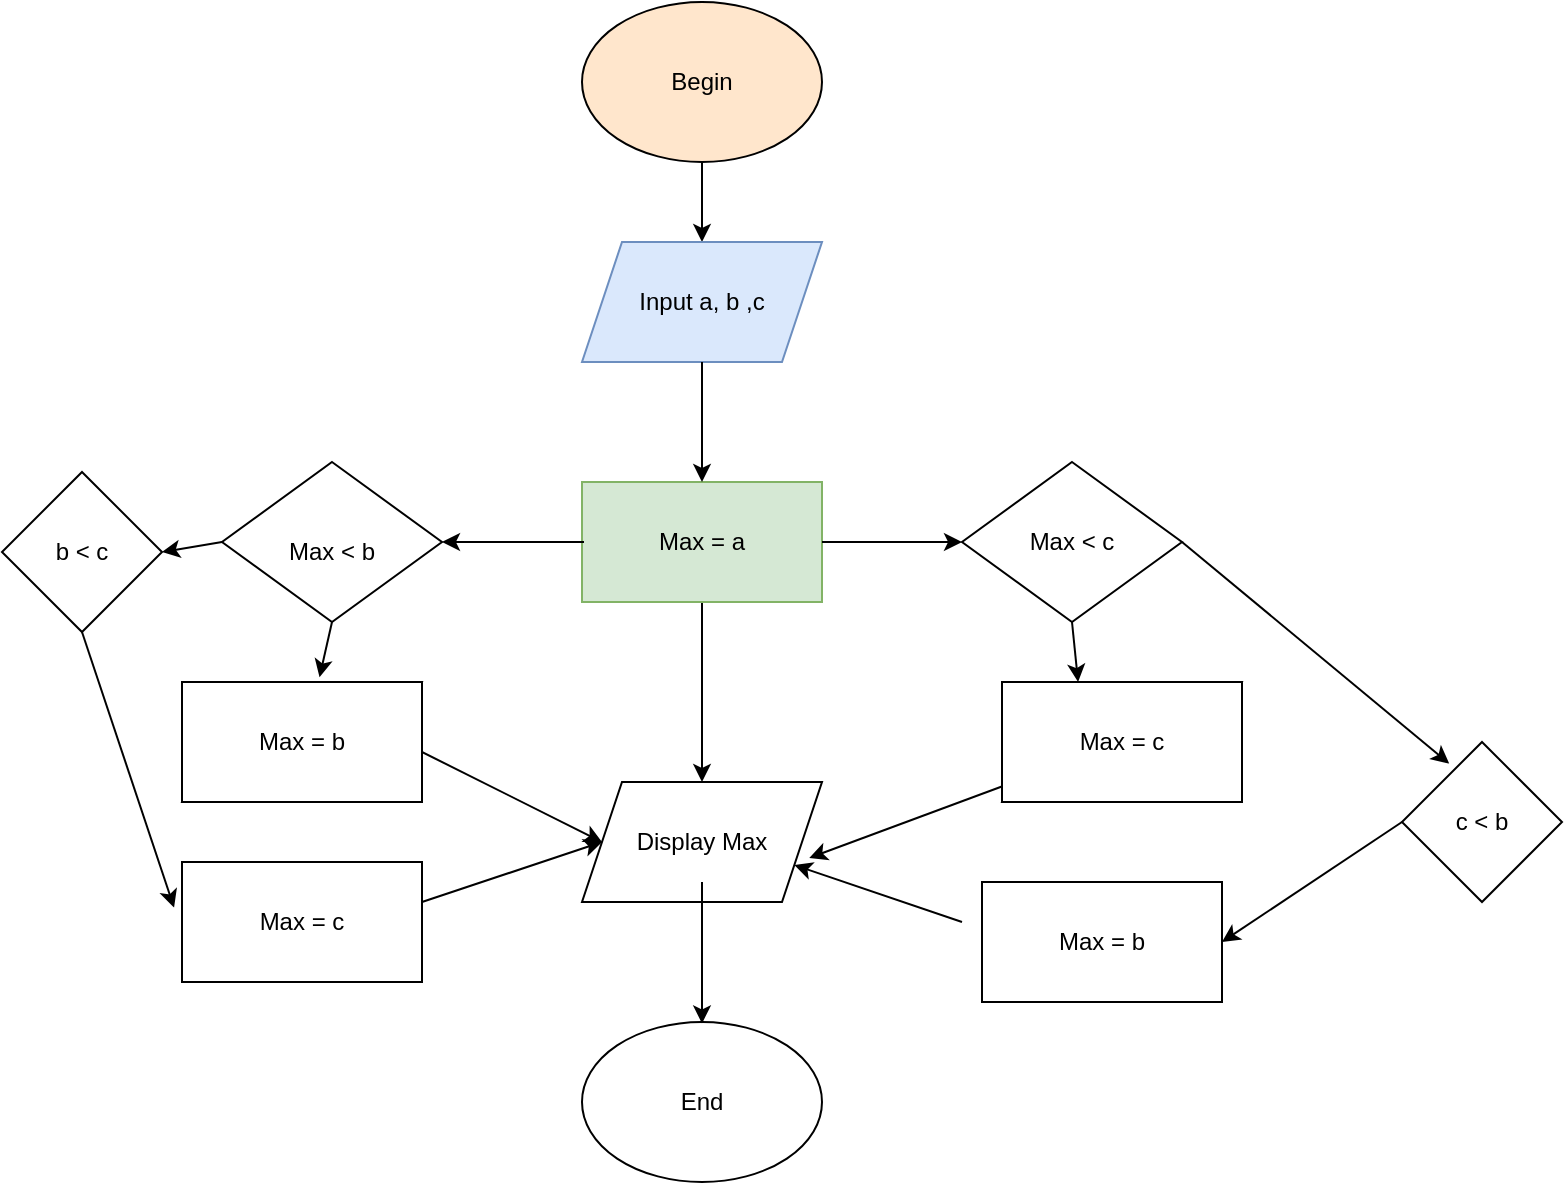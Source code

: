 <mxfile version="14.6.9" type="google"><diagram id="WeJBasD6Y9PhLtQw5vVC" name="Page-1"><mxGraphModel dx="1278" dy="523" grid="1" gridSize="10" guides="1" tooltips="1" connect="1" arrows="1" fold="1" page="1" pageScale="1" pageWidth="850" pageHeight="1100" math="0" shadow="0"><root><mxCell id="0"/><mxCell id="1" parent="0"/><mxCell id="IBSFikvJqA71gB79249c-11" value="" style="edgeStyle=orthogonalEdgeStyle;rounded=0;orthogonalLoop=1;jettySize=auto;html=1;" parent="1" source="IBSFikvJqA71gB79249c-1" target="IBSFikvJqA71gB79249c-2" edge="1"><mxGeometry relative="1" as="geometry"/></mxCell><mxCell id="IBSFikvJqA71gB79249c-1" value="" style="ellipse;whiteSpace=wrap;html=1;fillColor=#ffe6cc;strokeColor=#000000;" parent="1" vertex="1"><mxGeometry x="290" y="40" width="120" height="80" as="geometry"/></mxCell><mxCell id="IBSFikvJqA71gB79249c-2" value="Input a, b ,c" style="shape=parallelogram;perimeter=parallelogramPerimeter;whiteSpace=wrap;html=1;fixedSize=1;fillColor=#dae8fc;strokeColor=#6c8ebf;" parent="1" vertex="1"><mxGeometry x="290" y="160" width="120" height="60" as="geometry"/></mxCell><mxCell id="IBSFikvJqA71gB79249c-7" value="" style="edgeStyle=orthogonalEdgeStyle;rounded=0;orthogonalLoop=1;jettySize=auto;html=1;entryX=0.5;entryY=0;entryDx=0;entryDy=0;" parent="1" source="IBSFikvJqA71gB79249c-4" target="2HC0XPYkTktdr1ShtE7c-14" edge="1"><mxGeometry relative="1" as="geometry"><mxPoint x="350" y="390" as="targetPoint"/></mxGeometry></mxCell><mxCell id="IBSFikvJqA71gB79249c-4" value="" style="rounded=0;whiteSpace=wrap;html=1;fillColor=#d5e8d4;strokeColor=#82b366;" parent="1" vertex="1"><mxGeometry x="290" y="280" width="120" height="60" as="geometry"/></mxCell><mxCell id="IBSFikvJqA71gB79249c-13" value="" style="endArrow=classic;html=1;entryX=0.5;entryY=0;entryDx=0;entryDy=0;exitX=0.5;exitY=1;exitDx=0;exitDy=0;" parent="1" source="IBSFikvJqA71gB79249c-2" target="IBSFikvJqA71gB79249c-4" edge="1"><mxGeometry width="50" height="50" relative="1" as="geometry"><mxPoint x="320" y="280" as="sourcePoint"/><mxPoint x="370" y="230" as="targetPoint"/></mxGeometry></mxCell><mxCell id="IBSFikvJqA71gB79249c-14" value="Begin" style="text;html=1;strokeColor=none;fillColor=none;align=center;verticalAlign=middle;whiteSpace=wrap;rounded=0;" parent="1" vertex="1"><mxGeometry x="310" y="60" width="80" height="40" as="geometry"/></mxCell><mxCell id="2HC0XPYkTktdr1ShtE7c-1" value="Max = a" style="text;html=1;strokeColor=none;fillColor=none;align=center;verticalAlign=middle;whiteSpace=wrap;rounded=0;" vertex="1" parent="1"><mxGeometry x="300" y="290" width="100" height="40" as="geometry"/></mxCell><mxCell id="2HC0XPYkTktdr1ShtE7c-7" value="" style="rhombus;whiteSpace=wrap;html=1;strokeColor=#000000;" vertex="1" parent="1"><mxGeometry x="110" y="270" width="110" height="80" as="geometry"/></mxCell><mxCell id="2HC0XPYkTktdr1ShtE7c-8" value="" style="rhombus;whiteSpace=wrap;html=1;strokeColor=#000000;" vertex="1" parent="1"><mxGeometry x="480" y="270" width="110" height="80" as="geometry"/></mxCell><mxCell id="2HC0XPYkTktdr1ShtE7c-9" value="" style="endArrow=classic;html=1;" edge="1" parent="1"><mxGeometry width="50" height="50" relative="1" as="geometry"><mxPoint x="291" y="310" as="sourcePoint"/><mxPoint x="220" y="310" as="targetPoint"/><Array as="points"><mxPoint x="220" y="310"/></Array></mxGeometry></mxCell><mxCell id="2HC0XPYkTktdr1ShtE7c-10" value="" style="endArrow=classic;html=1;exitX=1;exitY=0.5;exitDx=0;exitDy=0;" edge="1" parent="1" source="IBSFikvJqA71gB79249c-4"><mxGeometry width="50" height="50" relative="1" as="geometry"><mxPoint x="410" y="340" as="sourcePoint"/><mxPoint x="480" y="310" as="targetPoint"/></mxGeometry></mxCell><mxCell id="2HC0XPYkTktdr1ShtE7c-11" value="Max &amp;lt; b" style="text;html=1;strokeColor=none;fillColor=none;align=center;verticalAlign=middle;whiteSpace=wrap;rounded=0;" vertex="1" parent="1"><mxGeometry x="130" y="300" width="70" height="30" as="geometry"/></mxCell><mxCell id="2HC0XPYkTktdr1ShtE7c-13" value="Max &amp;lt; c" style="text;html=1;strokeColor=none;fillColor=none;align=center;verticalAlign=middle;whiteSpace=wrap;rounded=0;" vertex="1" parent="1"><mxGeometry x="500" y="300" width="70" height="20" as="geometry"/></mxCell><mxCell id="2HC0XPYkTktdr1ShtE7c-14" value="" style="shape=parallelogram;perimeter=parallelogramPerimeter;whiteSpace=wrap;html=1;fixedSize=1;strokeColor=#000000;" vertex="1" parent="1"><mxGeometry x="290" y="430" width="120" height="60" as="geometry"/></mxCell><mxCell id="2HC0XPYkTktdr1ShtE7c-15" value="Display Max" style="text;html=1;strokeColor=none;fillColor=none;align=center;verticalAlign=middle;whiteSpace=wrap;rounded=0;" vertex="1" parent="1"><mxGeometry x="310" y="440" width="80" height="40" as="geometry"/></mxCell><mxCell id="2HC0XPYkTktdr1ShtE7c-16" value="" style="ellipse;whiteSpace=wrap;html=1;strokeColor=#000000;" vertex="1" parent="1"><mxGeometry x="290" y="550" width="120" height="80" as="geometry"/></mxCell><mxCell id="2HC0XPYkTktdr1ShtE7c-17" value="" style="endArrow=classic;html=1;" edge="1" parent="1" source="2HC0XPYkTktdr1ShtE7c-15"><mxGeometry width="50" height="50" relative="1" as="geometry"><mxPoint x="350" y="530" as="sourcePoint"/><mxPoint x="350" y="550.711" as="targetPoint"/></mxGeometry></mxCell><mxCell id="2HC0XPYkTktdr1ShtE7c-18" value="End" style="text;html=1;strokeColor=none;fillColor=none;align=center;verticalAlign=middle;whiteSpace=wrap;rounded=0;" vertex="1" parent="1"><mxGeometry x="320" y="570" width="60" height="40" as="geometry"/></mxCell><mxCell id="2HC0XPYkTktdr1ShtE7c-19" value="" style="shape=parallelogram;perimeter=parallelogramPerimeter;whiteSpace=wrap;html=1;fixedSize=1;strokeColor=#000000;" vertex="1" parent="1"><mxGeometry x="90" y="380" width="120" height="60" as="geometry"/></mxCell><mxCell id="2HC0XPYkTktdr1ShtE7c-20" value="" style="shape=parallelogram;perimeter=parallelogramPerimeter;whiteSpace=wrap;html=1;fixedSize=1;strokeColor=#000000;" vertex="1" parent="1"><mxGeometry x="500" y="380" width="120" height="60" as="geometry"/></mxCell><mxCell id="2HC0XPYkTktdr1ShtE7c-21" value="" style="endArrow=classic;html=1;exitX=1;exitY=0.5;exitDx=0;exitDy=0;entryX=0;entryY=0.5;entryDx=0;entryDy=0;" edge="1" parent="1" source="2HC0XPYkTktdr1ShtE7c-19" target="2HC0XPYkTktdr1ShtE7c-14"><mxGeometry width="50" height="50" relative="1" as="geometry"><mxPoint x="220" y="470" as="sourcePoint"/><mxPoint x="270" y="420" as="targetPoint"/></mxGeometry></mxCell><mxCell id="2HC0XPYkTktdr1ShtE7c-22" value="" style="endArrow=classic;html=1;entryX=0.947;entryY=0.633;entryDx=0;entryDy=0;entryPerimeter=0;" edge="1" parent="1" source="2HC0XPYkTktdr1ShtE7c-20" target="2HC0XPYkTktdr1ShtE7c-14"><mxGeometry width="50" height="50" relative="1" as="geometry"><mxPoint x="430" y="450" as="sourcePoint"/><mxPoint x="480" y="400" as="targetPoint"/></mxGeometry></mxCell><mxCell id="2HC0XPYkTktdr1ShtE7c-23" value="" style="endArrow=classic;html=1;exitX=0.5;exitY=1;exitDx=0;exitDy=0;entryX=0.573;entryY=-0.04;entryDx=0;entryDy=0;entryPerimeter=0;" edge="1" parent="1" source="2HC0XPYkTktdr1ShtE7c-7" target="2HC0XPYkTktdr1ShtE7c-19"><mxGeometry width="50" height="50" relative="1" as="geometry"><mxPoint x="130" y="390" as="sourcePoint"/><mxPoint x="180" y="340" as="targetPoint"/></mxGeometry></mxCell><mxCell id="2HC0XPYkTktdr1ShtE7c-24" value="" style="endArrow=classic;html=1;exitX=0.5;exitY=1;exitDx=0;exitDy=0;entryX=0.317;entryY=0;entryDx=0;entryDy=0;entryPerimeter=0;" edge="1" parent="1" source="2HC0XPYkTktdr1ShtE7c-8" target="2HC0XPYkTktdr1ShtE7c-20"><mxGeometry width="50" height="50" relative="1" as="geometry"><mxPoint x="530" y="390" as="sourcePoint"/><mxPoint x="580" y="340" as="targetPoint"/></mxGeometry></mxCell><mxCell id="2HC0XPYkTktdr1ShtE7c-25" value="Max = b" style="text;html=1;strokeColor=none;fillColor=none;align=center;verticalAlign=middle;whiteSpace=wrap;rounded=0;" vertex="1" parent="1"><mxGeometry x="120" y="390" width="60" height="40" as="geometry"/></mxCell><mxCell id="2HC0XPYkTktdr1ShtE7c-26" value="Max = c" style="text;html=1;strokeColor=none;fillColor=none;align=center;verticalAlign=middle;whiteSpace=wrap;rounded=0;" vertex="1" parent="1"><mxGeometry x="530" y="390" width="60" height="40" as="geometry"/></mxCell><mxCell id="2HC0XPYkTktdr1ShtE7c-28" value="" style="endArrow=classic;html=1;entryX=0;entryY=0.5;entryDx=0;entryDy=0;" edge="1" parent="1" target="2HC0XPYkTktdr1ShtE7c-14"><mxGeometry width="50" height="50" relative="1" as="geometry"><mxPoint x="210" y="490" as="sourcePoint"/><mxPoint x="290" y="460" as="targetPoint"/></mxGeometry></mxCell><mxCell id="2HC0XPYkTktdr1ShtE7c-29" value="" style="rounded=0;whiteSpace=wrap;html=1;strokeColor=#000000;" vertex="1" parent="1"><mxGeometry x="90" y="380" width="120" height="60" as="geometry"/></mxCell><mxCell id="2HC0XPYkTktdr1ShtE7c-30" value="" style="rounded=0;whiteSpace=wrap;html=1;strokeColor=#000000;" vertex="1" parent="1"><mxGeometry x="500" y="380" width="120" height="60" as="geometry"/></mxCell><mxCell id="2HC0XPYkTktdr1ShtE7c-31" value="" style="rounded=0;whiteSpace=wrap;html=1;strokeColor=#000000;" vertex="1" parent="1"><mxGeometry x="90" y="470" width="120" height="60" as="geometry"/></mxCell><mxCell id="2HC0XPYkTktdr1ShtE7c-32" value="" style="endArrow=classic;html=1;entryX=1;entryY=0.75;entryDx=0;entryDy=0;" edge="1" parent="1" target="2HC0XPYkTktdr1ShtE7c-14"><mxGeometry width="50" height="50" relative="1" as="geometry"><mxPoint x="480" y="500" as="sourcePoint"/><mxPoint x="460" y="480" as="targetPoint"/></mxGeometry></mxCell><mxCell id="2HC0XPYkTktdr1ShtE7c-33" value="" style="rounded=0;whiteSpace=wrap;html=1;strokeColor=#000000;" vertex="1" parent="1"><mxGeometry x="490" y="480" width="120" height="60" as="geometry"/></mxCell><mxCell id="2HC0XPYkTktdr1ShtE7c-34" value="" style="rhombus;whiteSpace=wrap;html=1;strokeColor=#000000;" vertex="1" parent="1"><mxGeometry x="700" y="410" width="80" height="80" as="geometry"/></mxCell><mxCell id="2HC0XPYkTktdr1ShtE7c-35" value="" style="rhombus;whiteSpace=wrap;html=1;strokeColor=#000000;" vertex="1" parent="1"><mxGeometry y="275" width="80" height="80" as="geometry"/></mxCell><mxCell id="2HC0XPYkTktdr1ShtE7c-36" value="b &amp;lt; c" style="text;html=1;strokeColor=none;fillColor=none;align=center;verticalAlign=middle;whiteSpace=wrap;rounded=0;" vertex="1" parent="1"><mxGeometry x="20" y="300" width="40" height="30" as="geometry"/></mxCell><mxCell id="2HC0XPYkTktdr1ShtE7c-37" value="" style="endArrow=classic;html=1;exitX=0;exitY=0.5;exitDx=0;exitDy=0;entryX=1;entryY=0.5;entryDx=0;entryDy=0;" edge="1" parent="1" source="2HC0XPYkTktdr1ShtE7c-7" target="2HC0XPYkTktdr1ShtE7c-35"><mxGeometry width="50" height="50" relative="1" as="geometry"><mxPoint x="70" y="340" as="sourcePoint"/><mxPoint x="120" y="290" as="targetPoint"/></mxGeometry></mxCell><mxCell id="2HC0XPYkTktdr1ShtE7c-38" value="" style="endArrow=classic;html=1;exitX=0.5;exitY=1;exitDx=0;exitDy=0;entryX=-0.033;entryY=0.38;entryDx=0;entryDy=0;entryPerimeter=0;" edge="1" parent="1" source="2HC0XPYkTktdr1ShtE7c-35" target="2HC0XPYkTktdr1ShtE7c-31"><mxGeometry width="50" height="50" relative="1" as="geometry"><mxPoint x="20" y="450" as="sourcePoint"/><mxPoint x="70" y="400" as="targetPoint"/></mxGeometry></mxCell><mxCell id="2HC0XPYkTktdr1ShtE7c-39" value="Max = b" style="text;html=1;strokeColor=none;fillColor=none;align=center;verticalAlign=middle;whiteSpace=wrap;rounded=0;" vertex="1" parent="1"><mxGeometry x="110" y="390" width="80" height="40" as="geometry"/></mxCell><mxCell id="2HC0XPYkTktdr1ShtE7c-40" value="Max = c" style="text;html=1;strokeColor=none;fillColor=none;align=center;verticalAlign=middle;whiteSpace=wrap;rounded=0;" vertex="1" parent="1"><mxGeometry x="110" y="480" width="80" height="40" as="geometry"/></mxCell><mxCell id="2HC0XPYkTktdr1ShtE7c-42" value="" style="endArrow=classic;html=1;entryX=1;entryY=0.5;entryDx=0;entryDy=0;exitX=0;exitY=0.5;exitDx=0;exitDy=0;" edge="1" parent="1" source="2HC0XPYkTktdr1ShtE7c-34" target="2HC0XPYkTktdr1ShtE7c-33"><mxGeometry width="50" height="50" relative="1" as="geometry"><mxPoint x="640" y="510" as="sourcePoint"/><mxPoint x="690" y="460" as="targetPoint"/></mxGeometry></mxCell><mxCell id="2HC0XPYkTktdr1ShtE7c-43" value="" style="endArrow=classic;html=1;exitX=1;exitY=0.5;exitDx=0;exitDy=0;entryX=0.295;entryY=0.135;entryDx=0;entryDy=0;entryPerimeter=0;" edge="1" parent="1" source="2HC0XPYkTktdr1ShtE7c-8" target="2HC0XPYkTktdr1ShtE7c-34"><mxGeometry width="50" height="50" relative="1" as="geometry"><mxPoint x="670" y="390" as="sourcePoint"/><mxPoint x="720" y="340" as="targetPoint"/></mxGeometry></mxCell><mxCell id="2HC0XPYkTktdr1ShtE7c-44" value="Max = c" style="text;html=1;strokeColor=none;fillColor=none;align=center;verticalAlign=middle;whiteSpace=wrap;rounded=0;" vertex="1" parent="1"><mxGeometry x="520" y="390" width="80" height="40" as="geometry"/></mxCell><mxCell id="2HC0XPYkTktdr1ShtE7c-45" value="Max = b" style="text;html=1;strokeColor=none;fillColor=none;align=center;verticalAlign=middle;whiteSpace=wrap;rounded=0;" vertex="1" parent="1"><mxGeometry x="510" y="490" width="80" height="40" as="geometry"/></mxCell><mxCell id="2HC0XPYkTktdr1ShtE7c-46" value="c &amp;lt; b" style="text;html=1;strokeColor=none;fillColor=none;align=center;verticalAlign=middle;whiteSpace=wrap;rounded=0;" vertex="1" parent="1"><mxGeometry x="710" y="440" width="60" height="20" as="geometry"/></mxCell></root></mxGraphModel></diagram></mxfile>
